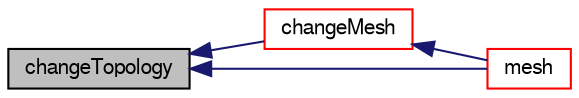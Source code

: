 digraph "changeTopology"
{
  bgcolor="transparent";
  edge [fontname="FreeSans",fontsize="10",labelfontname="FreeSans",labelfontsize="10"];
  node [fontname="FreeSans",fontsize="10",shape=record];
  rankdir="LR";
  Node127 [label="changeTopology",height=0.2,width=0.4,color="black", fillcolor="grey75", style="filled", fontcolor="black"];
  Node127 -> Node128 [dir="back",color="midnightblue",fontsize="10",style="solid",fontname="FreeSans"];
  Node128 [label="changeMesh",height=0.2,width=0.4,color="red",URL="$a21734.html#ab42e5233705f618d6994589102b1103c"];
  Node128 -> Node132 [dir="back",color="midnightblue",fontsize="10",style="solid",fontname="FreeSans"];
  Node132 [label="mesh",height=0.2,width=0.4,color="red",URL="$a21734.html#ae78c91f8ff731c07ccc4351d9fe861ba",tooltip="Return the mesh reference. "];
  Node127 -> Node132 [dir="back",color="midnightblue",fontsize="10",style="solid",fontname="FreeSans"];
}
